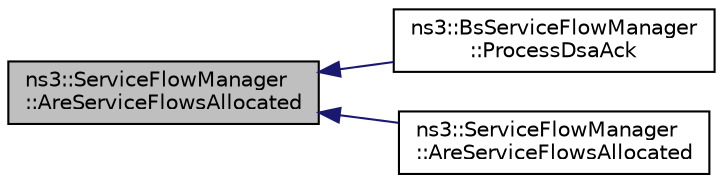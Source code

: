 digraph "ns3::ServiceFlowManager::AreServiceFlowsAllocated"
{
  edge [fontname="Helvetica",fontsize="10",labelfontname="Helvetica",labelfontsize="10"];
  node [fontname="Helvetica",fontsize="10",shape=record];
  rankdir="LR";
  Node1 [label="ns3::ServiceFlowManager\l::AreServiceFlowsAllocated",height=0.2,width=0.4,color="black", fillcolor="grey75", style="filled", fontcolor="black"];
  Node1 -> Node2 [dir="back",color="midnightblue",fontsize="10",style="solid"];
  Node2 [label="ns3::BsServiceFlowManager\l::ProcessDsaAck",height=0.2,width=0.4,color="black", fillcolor="white", style="filled",URL="$d5/d5e/classns3_1_1BsServiceFlowManager.html#a8a3d973a3b22ebc565f65c61fc9a56f1",tooltip="process a DSA-ACK message "];
  Node1 -> Node3 [dir="back",color="midnightblue",fontsize="10",style="solid"];
  Node3 [label="ns3::ServiceFlowManager\l::AreServiceFlowsAllocated",height=0.2,width=0.4,color="black", fillcolor="white", style="filled",URL="$df/d56/classns3_1_1ServiceFlowManager.html#ac403a21cdd60e522068126f199c685aa"];
}
